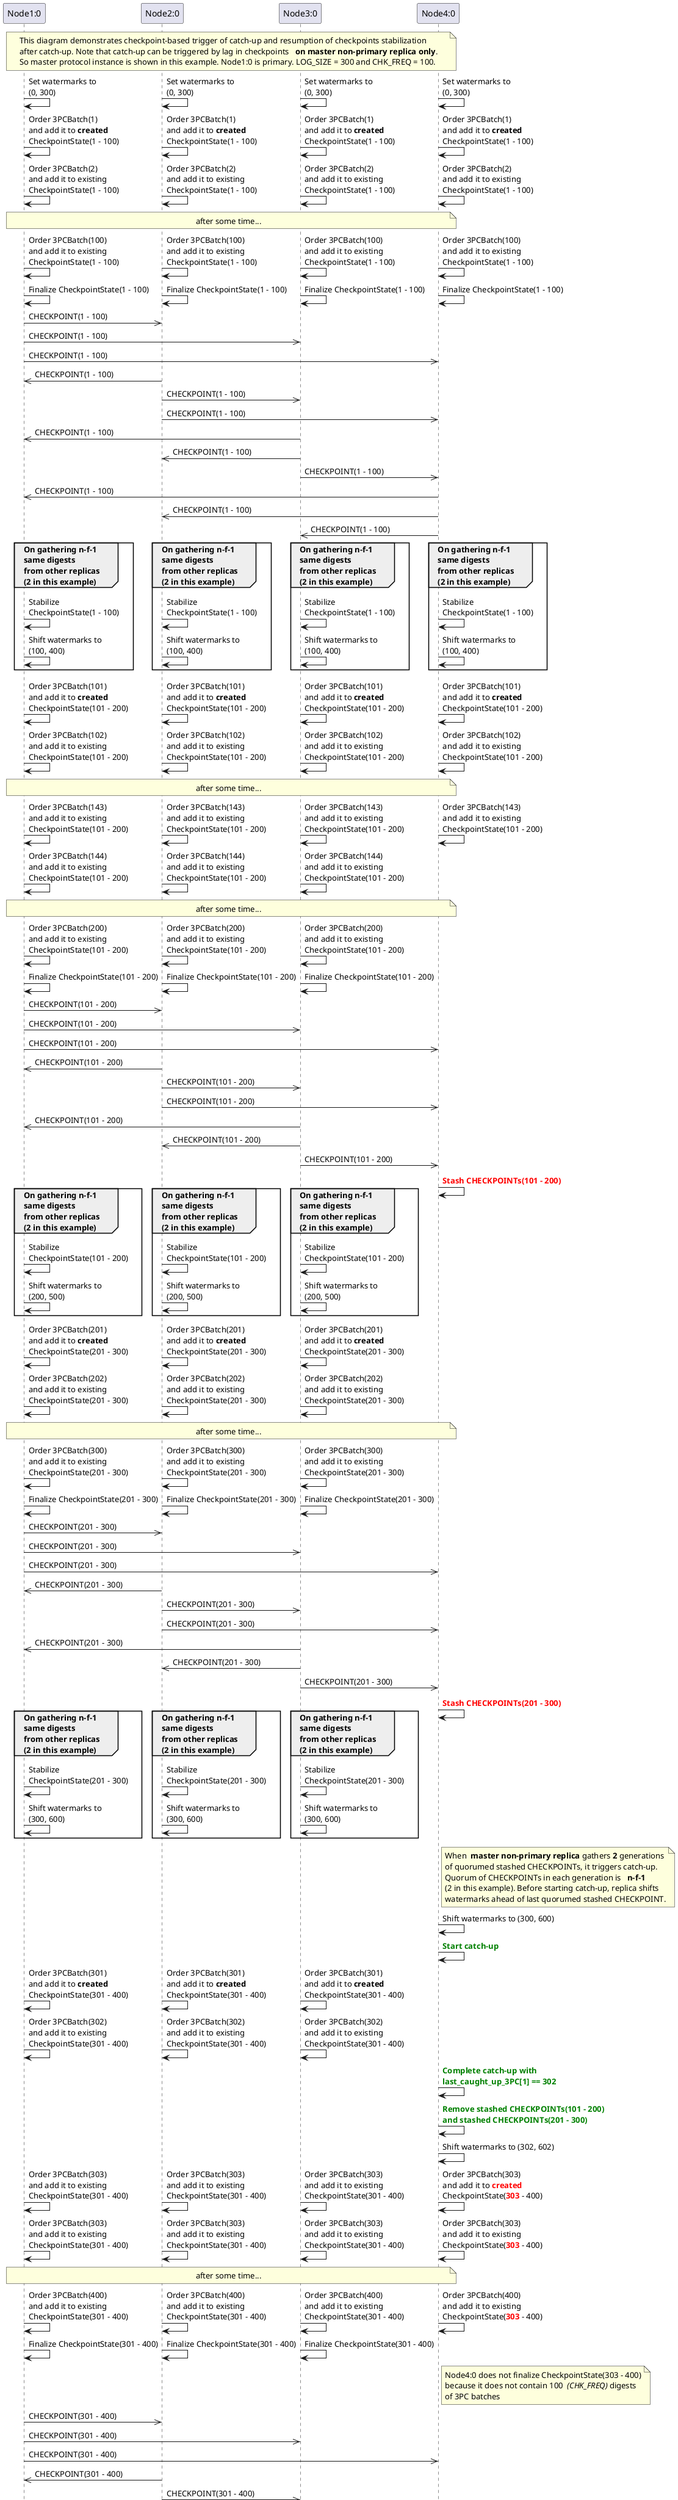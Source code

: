 @startuml
!pragma teoz true
hide footbox

participant "Node1:0" as Node1
participant "Node2:0" as Node2
participant "Node3:0" as Node3
participant "Node4:0" as Node4

note over Node1, Node4
    This diagram demonstrates checkpoint-based trigger of catch-up and resumption of checkpoints stabilization
    after catch-up. Note that catch-up can be triggered by lag in checkpoints   <b>on master non-primary replica only</b>.
    So master protocol instance is shown in this example. Node1:0 is primary. LOG_SIZE = 300 and CHK_FREQ = 100.
end note

Node1 -> Node1: Set watermarks to\n(0, 300)
& Node2 -> Node2: Set watermarks to\n(0, 300)
& Node3 -> Node3: Set watermarks to\n(0, 300)
& Node4 -> Node4: Set watermarks to\n(0, 300)

Node1 -> Node1: Order 3PCBatch(1)\nand add it to <b>created</b>\nCheckpointState(1 - 100)
& Node2 -> Node2: Order 3PCBatch(1)\nand add it to <b>created</b>\nCheckpointState(1 - 100)
& Node3 -> Node3: Order 3PCBatch(1)\nand add it to <b>created</b>\nCheckpointState(1 - 100)
& Node4 -> Node4: Order 3PCBatch(1)\nand add it to <b>created</b>\nCheckpointState(1 - 100)

Node1 -> Node1: Order 3PCBatch(2)\nand add it to existing\nCheckpointState(1 - 100)
& Node2 -> Node2: Order 3PCBatch(2)\nand add it to existing\nCheckpointState(1 - 100)
& Node3 -> Node3: Order 3PCBatch(2)\nand add it to existing\nCheckpointState(1 - 100)
& Node4 -> Node4: Order 3PCBatch(2)\nand add it to existing\nCheckpointState(1 - 100)

note over Node1, Node4
    after some time...
end note

Node1 -> Node1: Order 3PCBatch(100)\nand add it to existing\nCheckpointState(1 - 100)
& Node2 -> Node2: Order 3PCBatch(100)\nand add it to existing\nCheckpointState(1 - 100)
& Node3 -> Node3: Order 3PCBatch(100)\nand add it to existing\nCheckpointState(1 - 100)
& Node4 -> Node4: Order 3PCBatch(100)\nand add it to existing\nCheckpointState(1 - 100)

Node1 -> Node1: Finalize CheckpointState(1 - 100)
& Node2 -> Node2: Finalize CheckpointState(1 - 100)
& Node3 -> Node3: Finalize CheckpointState(1 - 100)
& Node4 -> Node4: Finalize CheckpointState(1 - 100)

Node1 ->> Node2: CHECKPOINT(1 - 100)
Node1 ->> Node3: CHECKPOINT(1 - 100)
Node1 ->> Node4: CHECKPOINT(1 - 100)

Node2 ->> Node1: CHECKPOINT(1 - 100)
Node2 ->> Node3: CHECKPOINT(1 - 100)
Node2 ->> Node4: CHECKPOINT(1 - 100)

Node3 ->> Node1: CHECKPOINT(1 - 100)
Node3 ->> Node2: CHECKPOINT(1 - 100)
Node3 ->> Node4: CHECKPOINT(1 - 100)

Node4 ->> Node1: CHECKPOINT(1 - 100)
Node4 ->> Node2: CHECKPOINT(1 - 100)
Node4 ->> Node3: CHECKPOINT(1 - 100)

group On gathering n-f-1\nsame digests\nfrom other replicas\n(2 in this example)
    Node1 -> Node1: Stabilize\nCheckpointState(1 - 100)
    Node1 -> Node1: Shift watermarks to\n(100, 400)
end group
& group On gathering n-f-1\nsame digests\nfrom other replicas\n(2 in this example)
    Node2 -> Node2: Stabilize\nCheckpointState(1 - 100)
    Node2 -> Node2: Shift watermarks to\n(100, 400)
end group
& group On gathering n-f-1\nsame digests\nfrom other replicas\n(2 in this example)
    Node3 -> Node3: Stabilize\nCheckpointState(1 - 100)
    Node3 -> Node3: Shift watermarks to\n(100, 400)
end group
& group On gathering n-f-1\nsame digests\nfrom other replicas\n(2 in this example)
    Node4 -> Node4: Stabilize\nCheckpointState(1 - 100)
    Node4 -> Node4: Shift watermarks to\n(100, 400)
end group

Node1 -> Node1: Order 3PCBatch(101)\nand add it to <b>created</b>\nCheckpointState(101 - 200)
& Node2 -> Node2: Order 3PCBatch(101)\nand add it to <b>created</b>\nCheckpointState(101 - 200)
& Node3 -> Node3: Order 3PCBatch(101)\nand add it to <b>created</b>\nCheckpointState(101 - 200)
& Node4 -> Node4: Order 3PCBatch(101)\nand add it to <b>created</b>\nCheckpointState(101 - 200)

Node1 -> Node1: Order 3PCBatch(102)\nand add it to existing\nCheckpointState(101 - 200)
& Node2 -> Node2: Order 3PCBatch(102)\nand add it to existing\nCheckpointState(101 - 200)
& Node3 -> Node3: Order 3PCBatch(102)\nand add it to existing\nCheckpointState(101 - 200)
& Node4 -> Node4: Order 3PCBatch(102)\nand add it to existing\nCheckpointState(101 - 200)

note over Node1, Node4
    after some time...
end note

Node1 -> Node1: Order 3PCBatch(143)\nand add it to existing\nCheckpointState(101 - 200)
& Node2 -> Node2: Order 3PCBatch(143)\nand add it to existing\nCheckpointState(101 - 200)
& Node3 -> Node3: Order 3PCBatch(143)\nand add it to existing\nCheckpointState(101 - 200)
& Node4 -> Node4: Order 3PCBatch(143)\nand add it to existing\nCheckpointState(101 - 200)

Node1 -> Node1: Order 3PCBatch(144)\nand add it to existing\nCheckpointState(101 - 200)
& Node2 -> Node2: Order 3PCBatch(144)\nand add it to existing\nCheckpointState(101 - 200)
& Node3 -> Node3: Order 3PCBatch(144)\nand add it to existing\nCheckpointState(101 - 200)

note over Node1, Node4
    after some time...
end note

Node1 -> Node1: Order 3PCBatch(200)\nand add it to existing\nCheckpointState(101 - 200)
& Node2 -> Node2: Order 3PCBatch(200)\nand add it to existing\nCheckpointState(101 - 200)
& Node3 -> Node3: Order 3PCBatch(200)\nand add it to existing\nCheckpointState(101 - 200)

Node1 -> Node1: Finalize CheckpointState(101 - 200)
& Node2 -> Node2: Finalize CheckpointState(101 - 200)
& Node3 -> Node3: Finalize CheckpointState(101 - 200)

Node1 ->> Node2: CHECKPOINT(101 - 200)
Node1 ->> Node3: CHECKPOINT(101 - 200)
Node1 ->> Node4: CHECKPOINT(101 - 200)

Node2 ->> Node1: CHECKPOINT(101 - 200)
Node2 ->> Node3: CHECKPOINT(101 - 200)
Node2 ->> Node4: CHECKPOINT(101 - 200)

Node3 ->> Node1: CHECKPOINT(101 - 200)
Node3 ->> Node2: CHECKPOINT(101 - 200)
Node3 ->> Node4: CHECKPOINT(101 - 200)

group On gathering n-f-1\nsame digests\nfrom other replicas\n(2 in this example)
    Node1 -> Node1: Stabilize\nCheckpointState(101 - 200)
    Node1 -> Node1: Shift watermarks to\n(200, 500)
end group
& group On gathering n-f-1\nsame digests\nfrom other replicas\n(2 in this example)
    Node2 -> Node2: Stabilize\nCheckpointState(101 - 200)
    Node2 -> Node2: Shift watermarks to\n(200, 500)
end group
& group On gathering n-f-1\nsame digests\nfrom other replicas\n(2 in this example)
    Node3 -> Node3: Stabilize\nCheckpointState(101 - 200)
    Node3 -> Node3: Shift watermarks to\n(200, 500)
end group
& Node4 -> Node4: <color red><b>Stash CHECKPOINTs(101 - 200)

Node1 -> Node1: Order 3PCBatch(201)\nand add it to <b>created</b>\nCheckpointState(201 - 300)
& Node2 -> Node2: Order 3PCBatch(201)\nand add it to <b>created</b>\nCheckpointState(201 - 300)
& Node3 -> Node3: Order 3PCBatch(201)\nand add it to <b>created</b>\nCheckpointState(201 - 300)

Node1 -> Node1: Order 3PCBatch(202)\nand add it to existing\nCheckpointState(201 - 300)
& Node2 -> Node2: Order 3PCBatch(202)\nand add it to existing\nCheckpointState(201 - 300)
& Node3 -> Node3: Order 3PCBatch(202)\nand add it to existing\nCheckpointState(201 - 300)

note over Node1, Node4
    after some time...
end note

Node1 -> Node1: Order 3PCBatch(300)\nand add it to existing\nCheckpointState(201 - 300)
& Node2 -> Node2: Order 3PCBatch(300)\nand add it to existing\nCheckpointState(201 - 300)
& Node3 -> Node3: Order 3PCBatch(300)\nand add it to existing\nCheckpointState(201 - 300)

Node1 -> Node1: Finalize CheckpointState(201 - 300)
& Node2 -> Node2: Finalize CheckpointState(201 - 300)
& Node3 -> Node3: Finalize CheckpointState(201 - 300)

Node1 ->> Node2: CHECKPOINT(201 - 300)
Node1 ->> Node3: CHECKPOINT(201 - 300)
Node1 ->> Node4: CHECKPOINT(201 - 300)

Node2 ->> Node1: CHECKPOINT(201 - 300)
Node2 ->> Node3: CHECKPOINT(201 - 300)
Node2 ->> Node4: CHECKPOINT(201 - 300)

Node3 ->> Node1: CHECKPOINT(201 - 300)
Node3 ->> Node2: CHECKPOINT(201 - 300)
Node3 ->> Node4: CHECKPOINT(201 - 300)

group On gathering n-f-1\nsame digests\nfrom other replicas\n(2 in this example)
    Node1 -> Node1: Stabilize\nCheckpointState(201 - 300)
    Node1 -> Node1: Shift watermarks to\n(300, 600)
end group
& group On gathering n-f-1\nsame digests\nfrom other replicas\n(2 in this example)
    Node2 -> Node2: Stabilize\nCheckpointState(201 - 300)
    Node2 -> Node2: Shift watermarks to\n(300, 600)
end group
& group On gathering n-f-1\nsame digests\nfrom other replicas\n(2 in this example)
    Node3 -> Node3: Stabilize\nCheckpointState(201 - 300)
    Node3 -> Node3: Shift watermarks to\n(300, 600)
end group
& Node4 -> Node4: <color red><b>Stash CHECKPOINTs(201 - 300)

note right of Node4
    When  <b>master non-primary replica</b> gathers <b>2</b> generations
    of quorumed stashed CHECKPOINTs, it triggers catch-up.
    Quorum of CHECKPOINTs in each generation is   <b>n-f-1</b>
    (2 in this example). Before starting catch-up, replica shifts
    watermarks ahead of last quorumed stashed CHECKPOINT.
end note

Node4 -> Node4: Shift watermarks to (300, 600)

Node4 -> Node4: <color green><b>Start catch-up

Node1 -> Node1: Order 3PCBatch(301)\nand add it to <b>created</b>\nCheckpointState(301 - 400)
& Node2 -> Node2: Order 3PCBatch(301)\nand add it to <b>created</b>\nCheckpointState(301 - 400)
& Node3 -> Node3: Order 3PCBatch(301)\nand add it to <b>created</b>\nCheckpointState(301 - 400)

Node1 -> Node1: Order 3PCBatch(302)\nand add it to existing\nCheckpointState(301 - 400)
& Node2 -> Node2: Order 3PCBatch(302)\nand add it to existing\nCheckpointState(301 - 400)
& Node3 -> Node3: Order 3PCBatch(302)\nand add it to existing\nCheckpointState(301 - 400)

Node4 -> Node4: <color green><b>Complete catch-up with\n<color green><b>last_caught_up_3PC[1] == 302

Node4 -> Node4: <color green><b>Remove stashed CHECKPOINTs(101 - 200)\n<color green><b>and stashed CHECKPOINTs(201 - 300)

Node4 -> Node4: Shift watermarks to (302, 602)

Node1 -> Node1: Order 3PCBatch(303)\nand add it to existing\nCheckpointState(301 - 400)
& Node2 -> Node2: Order 3PCBatch(303)\nand add it to existing\nCheckpointState(301 - 400)
& Node3 -> Node3: Order 3PCBatch(303)\nand add it to existing\nCheckpointState(301 - 400)
& Node4 -> Node4: Order 3PCBatch(303)\nand add it to <color red><b>created</b></color>\nCheckpointState(<color red><b>303</b></color> - 400)

Node1 -> Node1: Order 3PCBatch(303)\nand add it to existing\nCheckpointState(301 - 400)
& Node2 -> Node2: Order 3PCBatch(303)\nand add it to existing\nCheckpointState(301 - 400)
& Node3 -> Node3: Order 3PCBatch(303)\nand add it to existing\nCheckpointState(301 - 400)
& Node4 -> Node4: Order 3PCBatch(303)\nand add it to existing\nCheckpointState(<color red><b>303</b></color> - 400)

note over Node1, Node4
    after some time...
end note

Node1 -> Node1: Order 3PCBatch(400)\nand add it to existing\nCheckpointState(301 - 400)
& Node2 -> Node2: Order 3PCBatch(400)\nand add it to existing\nCheckpointState(301 - 400)
& Node3 -> Node3: Order 3PCBatch(400)\nand add it to existing\nCheckpointState(301 - 400)
& Node4 -> Node4: Order 3PCBatch(400)\nand add it to existing\nCheckpointState(<color red><b>303</b></color> - 400)

Node1 -> Node1: Finalize CheckpointState(301 - 400)
& Node2 -> Node2: Finalize CheckpointState(301 - 400)
& Node3 -> Node3: Finalize CheckpointState(301 - 400)

note right of Node4
    Node4:0 does not finalize CheckpointState(303 - 400)
    because it does not contain 100  <i>(CHK_FREQ)</i> digests
    of 3PC batches
end note

Node1 ->> Node2: CHECKPOINT(301 - 400)
Node1 ->> Node3: CHECKPOINT(301 - 400)
Node1 ->> Node4: CHECKPOINT(301 - 400)

Node2 ->> Node1: CHECKPOINT(301 - 400)
Node2 ->> Node3: CHECKPOINT(301 - 400)
Node2 ->> Node4: CHECKPOINT(301 - 400)

Node3 ->> Node1: CHECKPOINT(301 - 400)
Node3 ->> Node2: CHECKPOINT(301 - 400)
Node3 ->> Node4: CHECKPOINT(301 - 400)

group On gathering n-f-1\nsame digests\nfrom other replicas\n(2 in this example)
    Node1 -> Node1: Stabilize\nCheckpointState(301 - 400)
    Node1 -> Node1: Shift watermarks to\n(400, 700)
end group
& group On gathering n-f-1\nsame digests\nfrom other replicas\n(2 in this example)
    Node2 -> Node2: Stabilize\nCheckpointState(301 - 400)
    Node2 -> Node2: Shift watermarks to\n(400, 700)
end group
& group On gathering n-f-1\nsame digests\nfrom other replicas\n(2 in this example)
    Node3 -> Node3: Stabilize\nCheckpointState(301 - 400)
    Node3 -> Node3: Shift watermarks to\n(400, 700)
end group
& Node4 -> Node4: <color red><b>Stash CHECKPOINTs(301 - 400)

note right of Node4
    Node4:0 stashes CHECKPOINTs(301 - 400) because
    it does not have CheckpointState(301 - 400).
end note

Node1 -> Node1: Order 3PCBatch(401)\nand add it to <b>created</b>\nCheckpointState(401 - 500)
& Node2 -> Node2: Order 3PCBatch(401)\nand add it to <b>created</b>\nCheckpointState(401 - 500)
& Node3 -> Node3: Order 3PCBatch(401)\nand add it to <b>created</b>\nCheckpointState(401 - 500)
& Node4 -> Node4: Order 3PCBatch(401)\nand add it to <b>created</b>\nCheckpointState(401 - 500)

Node1 -> Node1: Order 3PCBatch(402)\nand add it to existing\nCheckpointState(401 - 500)
& Node2 -> Node2: Order 3PCBatch(402)\nand add it to existing\nCheckpointState(401 - 500)
& Node3 -> Node3: Order 3PCBatch(402)\nand add it to existing\nCheckpointState(401 - 500)
& Node4 -> Node4: Order 3PCBatch(402)\nand add it to existing\nCheckpointState(401 - 500)

note over Node1, Node4
    after some time...
end note

Node1 -> Node1: Order 3PCBatch(500)\nand add it to existing\nCheckpointState(401 - 500)
& Node2 -> Node2: Order 3PCBatch(500)\nand add it to existing\nCheckpointState(401 - 500)
& Node3 -> Node3: Order 3PCBatch(500)\nand add it to existing\nCheckpointState(401 - 500)
& Node4 -> Node4: Order 3PCBatch(500)\nand add it to existing\nCheckpointState(401 - 500)

Node1 -> Node1: Finalize CheckpointState(401 - 500)
& Node2 -> Node2: Finalize CheckpointState(401 - 500)
& Node3 -> Node3: Finalize CheckpointState(401 - 500)
& Node4 -> Node4: Finalize CheckpointState(401 - 500)

Node1 ->> Node2: CHECKPOINT(401 - 500)
Node1 ->> Node3: CHECKPOINT(401 - 500)
Node1 ->> Node4: CHECKPOINT(401 - 500)

Node2 ->> Node1: CHECKPOINT(401 - 500)
Node2 ->> Node3: CHECKPOINT(401 - 500)
Node2 ->> Node4: CHECKPOINT(401 - 500)

Node3 ->> Node1: CHECKPOINT(401 - 500)
Node3 ->> Node2: CHECKPOINT(401 - 500)
Node3 ->> Node4: CHECKPOINT(401 - 500)

Node4 ->> Node1: CHECKPOINT(401 - 500)
Node4 ->> Node2: CHECKPOINT(401 - 500)
Node4 ->> Node3: CHECKPOINT(401 - 500)

group On gathering n-f-1\nsame digests\nfrom other replicas\n(2 in this example)
    Node1 -> Node1: Stabilize\nCheckpointState(401 - 500)
    Node1 -> Node1: Shift watermarks to\n(500, 800)
end group
& group On gathering n-f-1\nsame digests\nfrom other replicas\n(2 in this example)
    Node2 -> Node2: Stabilize\nCheckpointState(401 - 500)
    Node2 -> Node2: Shift watermarks to\n(500, 800)
end group
& group On gathering n-f-1\nsame digests\nfrom other replicas\n(2 in this example)
    Node3 -> Node3: Stabilize\nCheckpointState(401 - 500)
    Node3 -> Node3: Shift watermarks to\n(500, 800)
end group
& group On gathering n-f-1\nsame digests\nfrom other replicas\n(2 in this example)
    Node4 -> Node4: Stabilize\nCheckpointState(401 - 500)
    Node4 -> Node4: <color green><b>Remove stashed\n<color green><b>CHECKPOINTs(301 - 400)
    Node4 -> Node4: Shift watermarks to\n(500, 800)
end group

@enduml
